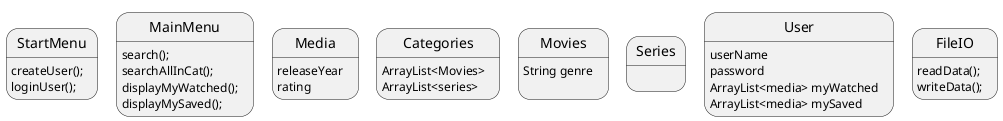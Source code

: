 @startuml
'https://plantuml.com/class-diagram
 !pragma layout smetana


StartMenu : createUser();
StartMenu : loginUser();

MainMenu : search();
MainMenu : searchAllInCat();
MainMenu : displayMyWatched();
MainMenu : displayMySaved();


Media : releaseYear
Media : rating

Categories : ArrayList<Movies>
Categories : ArrayList<series>

Movies : String genre
Movies :
Series :

User : userName
User : password
User : ArrayList<media> myWatched
User : ArrayList<media> mySaved

FileIO : readData();
FileIO : writeData();


@enduml